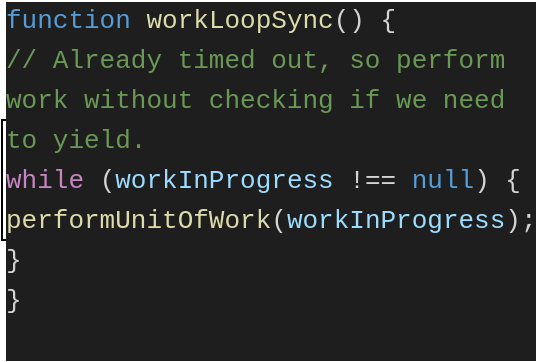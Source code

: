 <mxfile>
    <diagram id="ObwKAttcb_7AwPkUqKBu" name="Page-1">
        <mxGraphModel dx="542" dy="458" grid="1" gridSize="10" guides="1" tooltips="1" connect="1" arrows="1" fold="1" page="1" pageScale="1" pageWidth="850" pageHeight="1100" math="0" shadow="0">
            <root>
                <mxCell id="0"/>
                <mxCell id="1" parent="0"/>
                <mxCell id="2" value="&lt;div style=&quot;color: rgb(212 , 212 , 212) ; background-color: rgb(30 , 30 , 30) ; font-family: &amp;quot;source code pro&amp;quot; , &amp;quot;menlo&amp;quot; , &amp;quot;monaco&amp;quot; , &amp;quot;courier new&amp;quot; , monospace , &amp;quot;menlo&amp;quot; , &amp;quot;monaco&amp;quot; , &amp;quot;courier new&amp;quot; , monospace ; font-size: 13px ; line-height: 20px&quot;&gt;&lt;div&gt;&lt;span style=&quot;color: #569cd6&quot;&gt;function&lt;/span&gt; &lt;span style=&quot;color: #dcdcaa&quot;&gt;workLoopSync&lt;/span&gt;() {&lt;/div&gt;&lt;div&gt;  &lt;span style=&quot;color: #6a9955&quot;&gt;// Already timed out, so perform work without checking if we need to yield.&lt;/span&gt;&lt;/div&gt;&lt;div&gt;  &lt;span style=&quot;color: #c586c0&quot;&gt;while&lt;/span&gt; (&lt;span style=&quot;color: #9cdcfe&quot;&gt;workInProgress&lt;/span&gt; !== &lt;span style=&quot;color: #569cd6&quot;&gt;null&lt;/span&gt;) {&lt;/div&gt;&lt;div&gt;    &lt;span style=&quot;color: #dcdcaa&quot;&gt;performUnitOfWork&lt;/span&gt;(&lt;span style=&quot;color: #9cdcfe&quot;&gt;workInProgress&lt;/span&gt;);&lt;/div&gt;&lt;div&gt;  }&lt;/div&gt;&lt;div&gt;}&lt;/div&gt;&lt;br&gt;&lt;/div&gt;" style="whiteSpace=wrap;html=1;align=left;" parent="1" vertex="1">
                    <mxGeometry x="50" y="90" width="120" height="60" as="geometry"/>
                </mxCell>
            </root>
        </mxGraphModel>
    </diagram>
</mxfile>
